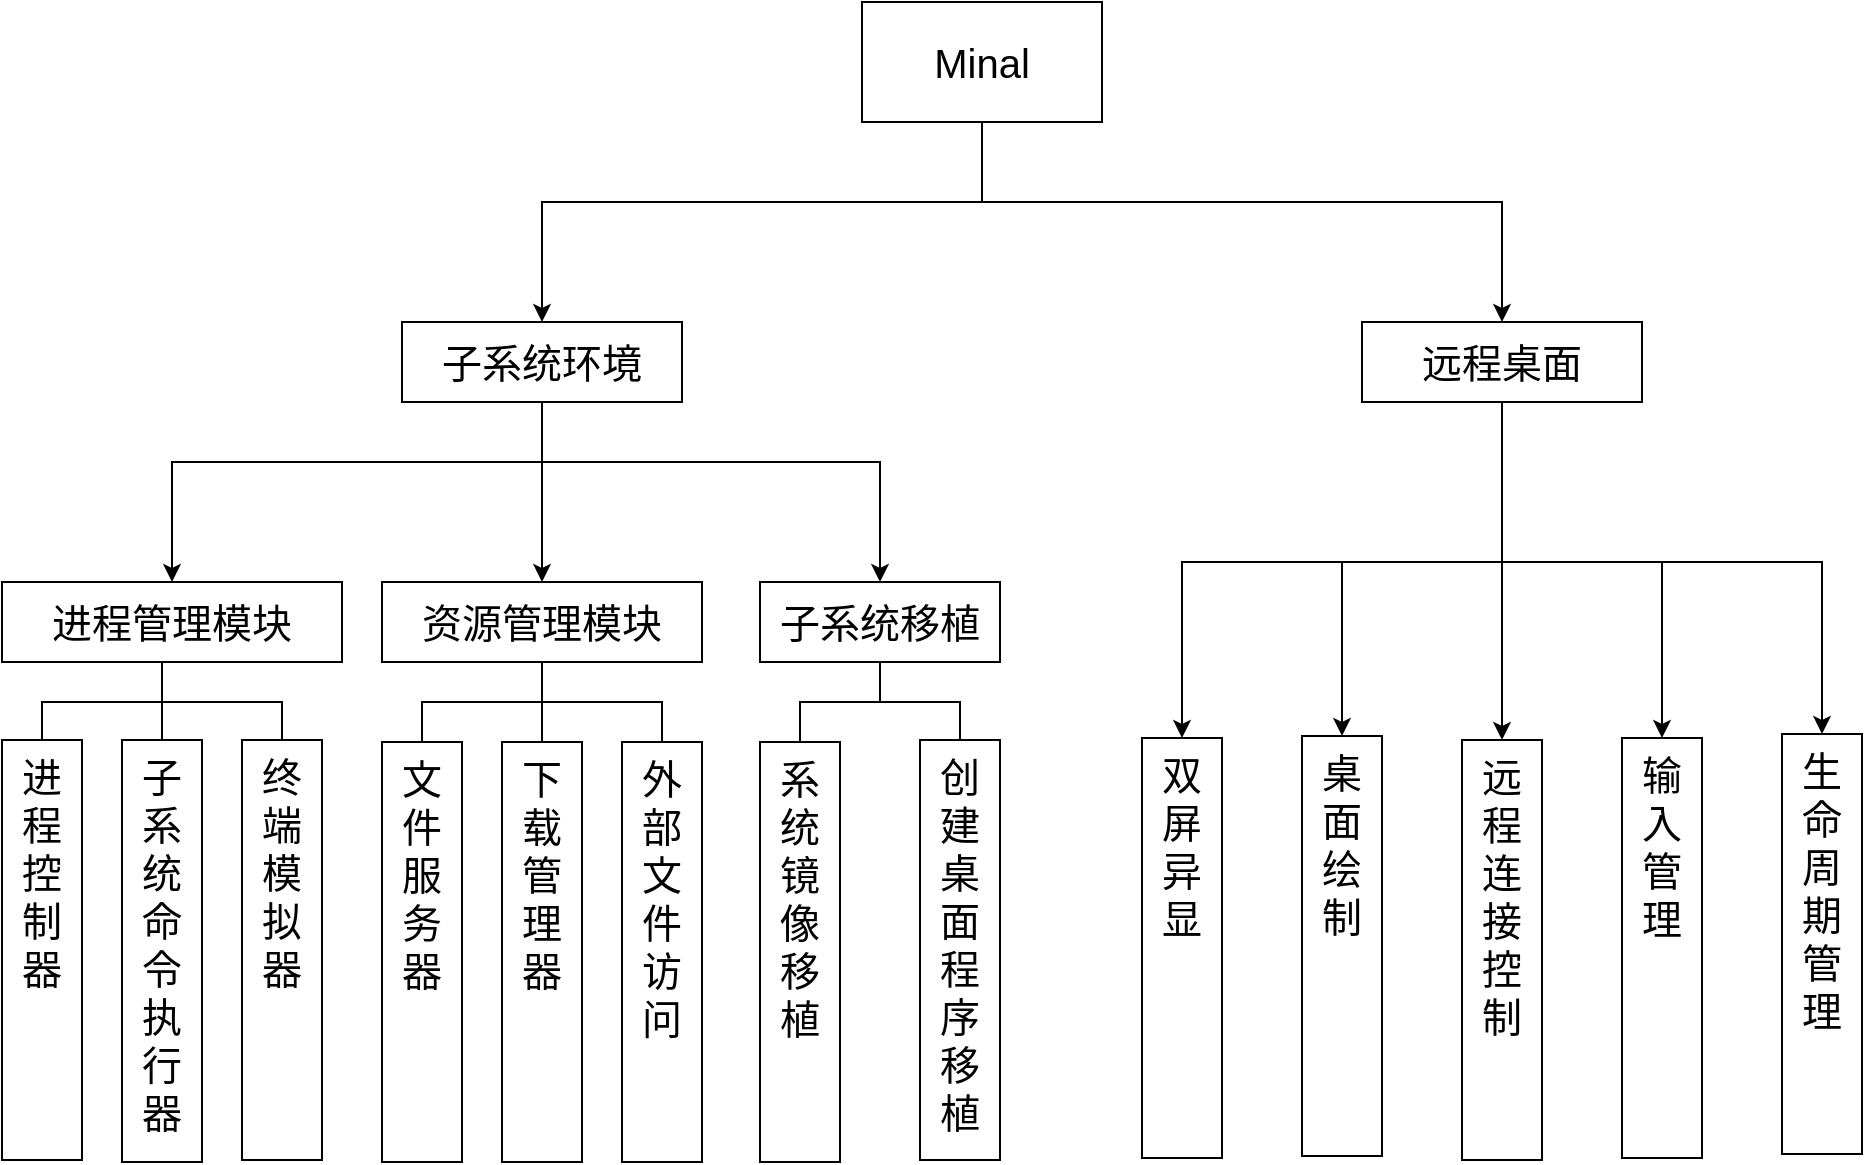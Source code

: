 <mxfile version="14.6.13" type="device"><diagram id="UnD8xfBGNmOiFt7SwJcG" name="第 1 页"><mxGraphModel dx="1580" dy="1130" grid="1" gridSize="10" guides="1" tooltips="1" connect="1" arrows="1" fold="1" page="1" pageScale="1" pageWidth="1169" pageHeight="827" math="0" shadow="0"><root><mxCell id="0"/><mxCell id="1" parent="0"/><mxCell id="y-kLXGFjqkgJR6OXv-NH-1" style="edgeStyle=orthogonalEdgeStyle;rounded=0;orthogonalLoop=1;jettySize=auto;html=1;exitX=0.5;exitY=1;exitDx=0;exitDy=0;entryX=0.5;entryY=0;entryDx=0;entryDy=0;" parent="1" source="ofexAYgNYqs67LFaa2sm-2" target="room2D1pNP5-CEGKQ35e-8" edge="1"><mxGeometry relative="1" as="geometry"><Array as="points"><mxPoint x="450" y="310"/><mxPoint x="265" y="310"/></Array></mxGeometry></mxCell><mxCell id="y-kLXGFjqkgJR6OXv-NH-2" style="edgeStyle=orthogonalEdgeStyle;rounded=0;orthogonalLoop=1;jettySize=auto;html=1;exitX=0.5;exitY=1;exitDx=0;exitDy=0;" parent="1" source="ofexAYgNYqs67LFaa2sm-2" target="room2D1pNP5-CEGKQ35e-9" edge="1"><mxGeometry relative="1" as="geometry"><Array as="points"><mxPoint x="450" y="290"/><mxPoint x="450" y="290"/></Array></mxGeometry></mxCell><mxCell id="y-kLXGFjqkgJR6OXv-NH-3" style="edgeStyle=orthogonalEdgeStyle;rounded=0;orthogonalLoop=1;jettySize=auto;html=1;exitX=0.5;exitY=1;exitDx=0;exitDy=0;entryX=0.5;entryY=0;entryDx=0;entryDy=0;" parent="1" source="ofexAYgNYqs67LFaa2sm-2" target="room2D1pNP5-CEGKQ35e-11" edge="1"><mxGeometry relative="1" as="geometry"><mxPoint x="590" y="170" as="sourcePoint"/><Array as="points"><mxPoint x="450" y="310"/><mxPoint x="619" y="310"/></Array></mxGeometry></mxCell><mxCell id="ofexAYgNYqs67LFaa2sm-16" style="edgeStyle=orthogonalEdgeStyle;rounded=0;orthogonalLoop=1;jettySize=auto;html=1;" edge="1" parent="1" source="room2D1pNP5-CEGKQ35e-1" target="ofexAYgNYqs67LFaa2sm-2"><mxGeometry relative="1" as="geometry"><Array as="points"><mxPoint x="670" y="180"/><mxPoint x="450" y="180"/></Array></mxGeometry></mxCell><mxCell id="ofexAYgNYqs67LFaa2sm-17" style="edgeStyle=orthogonalEdgeStyle;rounded=0;orthogonalLoop=1;jettySize=auto;html=1;" edge="1" parent="1" source="room2D1pNP5-CEGKQ35e-1" target="ofexAYgNYqs67LFaa2sm-1"><mxGeometry relative="1" as="geometry"><Array as="points"><mxPoint x="670" y="180"/><mxPoint x="930" y="180"/></Array></mxGeometry></mxCell><mxCell id="room2D1pNP5-CEGKQ35e-1" value="Minal" style="rounded=0;whiteSpace=wrap;html=1;fontSize=20;" parent="1" vertex="1"><mxGeometry x="610" y="80" width="120" height="60" as="geometry"/></mxCell><mxCell id="room2D1pNP5-CEGKQ35e-33" style="edgeStyle=orthogonalEdgeStyle;rounded=0;orthogonalLoop=1;jettySize=auto;html=1;entryX=0.5;entryY=0;entryDx=0;entryDy=0;endArrow=none;endFill=0;fontSize=20;" parent="1" source="room2D1pNP5-CEGKQ35e-8" target="room2D1pNP5-CEGKQ35e-12" edge="1"><mxGeometry relative="1" as="geometry"><Array as="points"><mxPoint x="260" y="430"/><mxPoint x="200" y="430"/></Array></mxGeometry></mxCell><mxCell id="room2D1pNP5-CEGKQ35e-34" style="edgeStyle=orthogonalEdgeStyle;rounded=0;orthogonalLoop=1;jettySize=auto;html=1;entryX=0.5;entryY=0;entryDx=0;entryDy=0;endArrow=none;endFill=0;fontSize=20;" parent="1" source="room2D1pNP5-CEGKQ35e-8" target="room2D1pNP5-CEGKQ35e-13" edge="1"><mxGeometry relative="1" as="geometry"><Array as="points"><mxPoint x="260" y="420"/><mxPoint x="260" y="420"/></Array></mxGeometry></mxCell><mxCell id="room2D1pNP5-CEGKQ35e-35" style="edgeStyle=orthogonalEdgeStyle;rounded=0;orthogonalLoop=1;jettySize=auto;html=1;entryX=0.5;entryY=0;entryDx=0;entryDy=0;endArrow=none;endFill=0;fontSize=20;" parent="1" source="room2D1pNP5-CEGKQ35e-8" target="room2D1pNP5-CEGKQ35e-14" edge="1"><mxGeometry relative="1" as="geometry"><Array as="points"><mxPoint x="260" y="430"/><mxPoint x="320" y="430"/></Array></mxGeometry></mxCell><mxCell id="room2D1pNP5-CEGKQ35e-8" value="进程管理模块" style="rounded=0;whiteSpace=wrap;html=1;fontSize=20;" parent="1" vertex="1"><mxGeometry x="180" y="370" width="170" height="40" as="geometry"/></mxCell><mxCell id="room2D1pNP5-CEGKQ35e-36" style="edgeStyle=orthogonalEdgeStyle;rounded=0;orthogonalLoop=1;jettySize=auto;html=1;entryX=0.5;entryY=0;entryDx=0;entryDy=0;endArrow=none;endFill=0;fontSize=20;" parent="1" source="room2D1pNP5-CEGKQ35e-9" target="room2D1pNP5-CEGKQ35e-18" edge="1"><mxGeometry relative="1" as="geometry"/></mxCell><mxCell id="room2D1pNP5-CEGKQ35e-37" style="edgeStyle=orthogonalEdgeStyle;rounded=0;orthogonalLoop=1;jettySize=auto;html=1;entryX=0.5;entryY=0;entryDx=0;entryDy=0;endArrow=none;endFill=0;fontSize=20;" parent="1" source="room2D1pNP5-CEGKQ35e-9" target="room2D1pNP5-CEGKQ35e-17" edge="1"><mxGeometry relative="1" as="geometry"/></mxCell><mxCell id="room2D1pNP5-CEGKQ35e-38" style="edgeStyle=orthogonalEdgeStyle;rounded=0;orthogonalLoop=1;jettySize=auto;html=1;endArrow=none;endFill=0;fontSize=20;" parent="1" source="room2D1pNP5-CEGKQ35e-9" target="room2D1pNP5-CEGKQ35e-16" edge="1"><mxGeometry relative="1" as="geometry"/></mxCell><mxCell id="room2D1pNP5-CEGKQ35e-9" value="资源管理模块" style="rounded=0;whiteSpace=wrap;html=1;fontSize=20;" parent="1" vertex="1"><mxGeometry x="370" y="370" width="160" height="40" as="geometry"/></mxCell><mxCell id="room2D1pNP5-CEGKQ35e-44" style="edgeStyle=orthogonalEdgeStyle;rounded=0;orthogonalLoop=1;jettySize=auto;html=1;endArrow=none;endFill=0;fontSize=20;" parent="1" source="room2D1pNP5-CEGKQ35e-11" target="room2D1pNP5-CEGKQ35e-27" edge="1"><mxGeometry relative="1" as="geometry"/></mxCell><mxCell id="room2D1pNP5-CEGKQ35e-45" style="edgeStyle=orthogonalEdgeStyle;rounded=0;orthogonalLoop=1;jettySize=auto;html=1;entryX=0.5;entryY=0;entryDx=0;entryDy=0;endArrow=none;endFill=0;fontSize=20;" parent="1" source="room2D1pNP5-CEGKQ35e-11" target="room2D1pNP5-CEGKQ35e-26" edge="1"><mxGeometry relative="1" as="geometry"/></mxCell><mxCell id="room2D1pNP5-CEGKQ35e-11" value="子系统移植" style="rounded=0;whiteSpace=wrap;html=1;fontSize=20;" parent="1" vertex="1"><mxGeometry x="559" y="370" width="120" height="40" as="geometry"/></mxCell><mxCell id="room2D1pNP5-CEGKQ35e-12" value="进&lt;br&gt;程&lt;br&gt;控&lt;br&gt;制&lt;br&gt;器" style="rounded=0;whiteSpace=wrap;html=1;fontSize=20;verticalAlign=top;" parent="1" vertex="1"><mxGeometry x="180" y="449" width="40" height="210" as="geometry"/></mxCell><mxCell id="room2D1pNP5-CEGKQ35e-13" value="子系统命令执行器" style="rounded=0;whiteSpace=wrap;html=1;fontSize=20;verticalAlign=top;" parent="1" vertex="1"><mxGeometry x="240" y="449" width="40" height="211" as="geometry"/></mxCell><mxCell id="room2D1pNP5-CEGKQ35e-14" value="终端模拟器" style="rounded=0;whiteSpace=wrap;html=1;fontSize=20;verticalAlign=top;" parent="1" vertex="1"><mxGeometry x="300" y="449" width="40" height="210" as="geometry"/></mxCell><mxCell id="room2D1pNP5-CEGKQ35e-16" value="外部文件访问" style="rounded=0;whiteSpace=wrap;html=1;fontSize=20;verticalAlign=top;" parent="1" vertex="1"><mxGeometry x="490" y="450" width="40" height="210" as="geometry"/></mxCell><mxCell id="room2D1pNP5-CEGKQ35e-17" value="下载管理器" style="rounded=0;whiteSpace=wrap;html=1;fontSize=20;verticalAlign=top;" parent="1" vertex="1"><mxGeometry x="430" y="450" width="40" height="210" as="geometry"/></mxCell><mxCell id="room2D1pNP5-CEGKQ35e-18" value="文件服务器" style="rounded=0;whiteSpace=wrap;html=1;fontSize=20;verticalAlign=top;" parent="1" vertex="1"><mxGeometry x="370" y="450" width="40" height="210" as="geometry"/></mxCell><mxCell id="room2D1pNP5-CEGKQ35e-26" value="创建桌面程序移植" style="rounded=0;whiteSpace=wrap;html=1;fontSize=20;verticalAlign=top;" parent="1" vertex="1"><mxGeometry x="639" y="449" width="40" height="210" as="geometry"/></mxCell><mxCell id="room2D1pNP5-CEGKQ35e-27" value="系统镜像移植" style="rounded=0;whiteSpace=wrap;html=1;fontSize=20;verticalAlign=top;" parent="1" vertex="1"><mxGeometry x="559" y="450" width="40" height="210" as="geometry"/></mxCell><mxCell id="ofexAYgNYqs67LFaa2sm-11" style="edgeStyle=orthogonalEdgeStyle;rounded=0;orthogonalLoop=1;jettySize=auto;html=1;entryX=0.5;entryY=0;entryDx=0;entryDy=0;" edge="1" parent="1" source="ofexAYgNYqs67LFaa2sm-1" target="ofexAYgNYqs67LFaa2sm-6"><mxGeometry relative="1" as="geometry"><Array as="points"><mxPoint x="930" y="360"/><mxPoint x="770" y="360"/></Array></mxGeometry></mxCell><mxCell id="ofexAYgNYqs67LFaa2sm-12" style="edgeStyle=orthogonalEdgeStyle;rounded=0;orthogonalLoop=1;jettySize=auto;html=1;entryX=0.5;entryY=0;entryDx=0;entryDy=0;" edge="1" parent="1" source="ofexAYgNYqs67LFaa2sm-1" target="ofexAYgNYqs67LFaa2sm-5"><mxGeometry relative="1" as="geometry"><Array as="points"><mxPoint x="930" y="360"/><mxPoint x="850" y="360"/></Array></mxGeometry></mxCell><mxCell id="ofexAYgNYqs67LFaa2sm-13" style="edgeStyle=orthogonalEdgeStyle;rounded=0;orthogonalLoop=1;jettySize=auto;html=1;" edge="1" parent="1" source="ofexAYgNYqs67LFaa2sm-1" target="ofexAYgNYqs67LFaa2sm-8"><mxGeometry relative="1" as="geometry"/></mxCell><mxCell id="ofexAYgNYqs67LFaa2sm-14" style="edgeStyle=orthogonalEdgeStyle;rounded=0;orthogonalLoop=1;jettySize=auto;html=1;" edge="1" parent="1" source="ofexAYgNYqs67LFaa2sm-1" target="ofexAYgNYqs67LFaa2sm-7"><mxGeometry relative="1" as="geometry"><Array as="points"><mxPoint x="930" y="360"/><mxPoint x="1010" y="360"/></Array></mxGeometry></mxCell><mxCell id="ofexAYgNYqs67LFaa2sm-15" style="edgeStyle=orthogonalEdgeStyle;rounded=0;orthogonalLoop=1;jettySize=auto;html=1;entryX=0.5;entryY=0;entryDx=0;entryDy=0;" edge="1" parent="1" source="ofexAYgNYqs67LFaa2sm-1" target="ofexAYgNYqs67LFaa2sm-9"><mxGeometry relative="1" as="geometry"><Array as="points"><mxPoint x="930" y="360"/><mxPoint x="1090" y="360"/></Array></mxGeometry></mxCell><mxCell id="ofexAYgNYqs67LFaa2sm-1" value="&lt;font style=&quot;font-size: 20px&quot;&gt;远程桌面&lt;/font&gt;" style="rounded=0;whiteSpace=wrap;html=1;" vertex="1" parent="1"><mxGeometry x="860" y="240" width="140" height="40" as="geometry"/></mxCell><mxCell id="ofexAYgNYqs67LFaa2sm-2" value="&lt;font style=&quot;font-size: 20px&quot;&gt;子系统环境&lt;/font&gt;" style="rounded=0;whiteSpace=wrap;html=1;" vertex="1" parent="1"><mxGeometry x="380" y="240" width="140" height="40" as="geometry"/></mxCell><mxCell id="ofexAYgNYqs67LFaa2sm-5" value="桌面绘制" style="rounded=0;whiteSpace=wrap;html=1;fontSize=20;verticalAlign=top;" vertex="1" parent="1"><mxGeometry x="830" y="447" width="40" height="210" as="geometry"/></mxCell><mxCell id="ofexAYgNYqs67LFaa2sm-6" value="双屏异显" style="rounded=0;whiteSpace=wrap;html=1;fontSize=20;verticalAlign=top;" vertex="1" parent="1"><mxGeometry x="750" y="448" width="40" height="210" as="geometry"/></mxCell><mxCell id="ofexAYgNYqs67LFaa2sm-7" value="输入管理" style="rounded=0;whiteSpace=wrap;html=1;fontSize=20;verticalAlign=top;" vertex="1" parent="1"><mxGeometry x="990" y="448" width="40" height="210" as="geometry"/></mxCell><mxCell id="ofexAYgNYqs67LFaa2sm-8" value="远程连接控制" style="rounded=0;whiteSpace=wrap;html=1;fontSize=20;verticalAlign=top;" vertex="1" parent="1"><mxGeometry x="910" y="449" width="40" height="210" as="geometry"/></mxCell><mxCell id="ofexAYgNYqs67LFaa2sm-9" value="生命周期管理" style="rounded=0;whiteSpace=wrap;html=1;fontSize=20;verticalAlign=top;" vertex="1" parent="1"><mxGeometry x="1070" y="446" width="40" height="210" as="geometry"/></mxCell></root></mxGraphModel></diagram></mxfile>